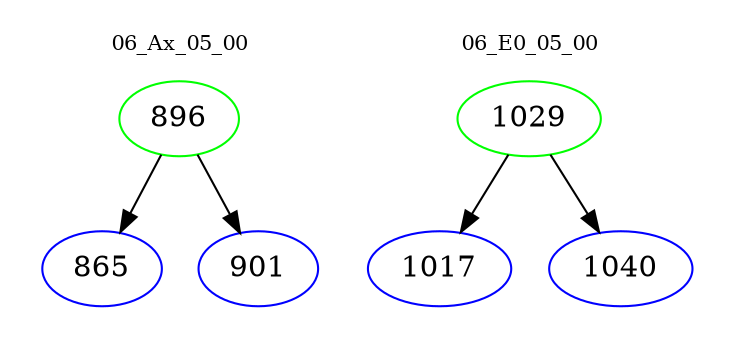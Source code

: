 digraph{
subgraph cluster_0 {
color = white
label = "06_Ax_05_00";
fontsize=10;
T0_896 [label="896", color="green"]
T0_896 -> T0_865 [color="black"]
T0_865 [label="865", color="blue"]
T0_896 -> T0_901 [color="black"]
T0_901 [label="901", color="blue"]
}
subgraph cluster_1 {
color = white
label = "06_E0_05_00";
fontsize=10;
T1_1029 [label="1029", color="green"]
T1_1029 -> T1_1017 [color="black"]
T1_1017 [label="1017", color="blue"]
T1_1029 -> T1_1040 [color="black"]
T1_1040 [label="1040", color="blue"]
}
}

